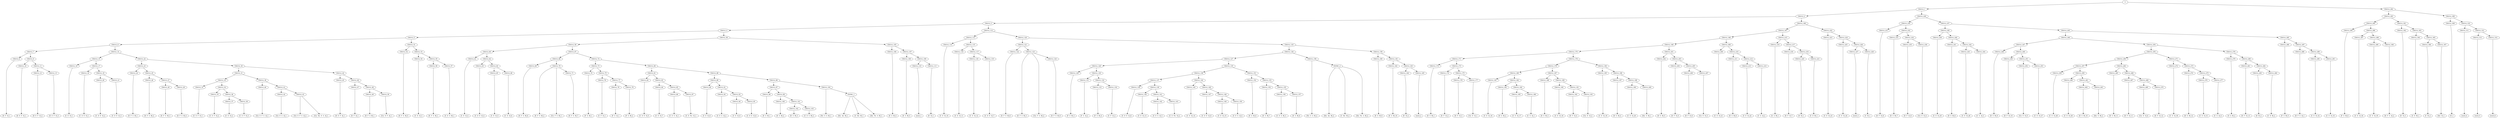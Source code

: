 digraph sample{
"S" -> "C84312_1";
"C84312_1" -> "C84312_2";
"C84312_2" -> "C84312_3";
"C84312_3" -> "C84312_4";
"C84312_4" -> "C84312_5";
"C84312_5" -> "C84312_6";
"C84312_6" -> "C84312_7";
"C84312_7" -> "C84312_8";
"C84312_8" -> "[D  F  G]_1";
"C84312_7" -> "C84312_9";
"C84312_9" -> "C84312_10";
"C84312_10" -> "[D  E  F  G]_1";
"C84312_9" -> "C84312_11";
"C84312_11" -> "C84312_12";
"C84312_12" -> "[D  E  F  G]_2";
"C84312_11" -> "C84312_13";
"C84312_13" -> "[D  E  F  G]_3";
"C84312_6" -> "C84312_14";
"C84312_14" -> "C84312_15";
"C84312_15" -> "C84312_16";
"C84312_16" -> "[C  E  G]_1";
"C84312_15" -> "C84312_17";
"C84312_17" -> "C84312_18";
"C84312_18" -> "[C  D  E  G]_1";
"C84312_17" -> "C84312_19";
"C84312_19" -> "C84312_20";
"C84312_20" -> "[C  D  E  G]_2";
"C84312_19" -> "C84312_21";
"C84312_21" -> "[C  D  E  G]_3";
"C84312_14" -> "C84312_22";
"C84312_22" -> "C84312_23";
"C84312_23" -> "C84312_24";
"C84312_24" -> "[D  F  G  B]_1";
"C84312_23" -> "C84312_25";
"C84312_25" -> "C84312_26";
"C84312_26" -> "[D  F  G  B]_2";
"C84312_25" -> "C84312_27";
"C84312_27" -> "C84312_28";
"C84312_28" -> "[D  F  G  B]_3";
"C84312_27" -> "C84312_29";
"C84312_29" -> "[D  F  G  B]_4";
"C84312_22" -> "C84312_30";
"C84312_30" -> "C84312_31";
"C84312_31" -> "C84312_32";
"C84312_32" -> "C84312_33";
"C84312_33" -> "[C  E  F  G]_1";
"C84312_32" -> "C84312_34";
"C84312_34" -> "C84312_35";
"C84312_35" -> "[C  E  F  G]_2";
"C84312_34" -> "C84312_36";
"C84312_36" -> "C84312_37";
"C84312_37" -> "[C  E  G]_2";
"C84312_36" -> "C84312_38";
"C84312_38" -> "[C  E  F  G]_3";
"C84312_31" -> "C84312_39";
"C84312_39" -> "C84312_40";
"C84312_40" -> "[Cis  E  F  G  A]_1";
"C84312_39" -> "C84312_41";
"C84312_41" -> "C84312_42";
"C84312_42" -> "[Cis  E  G  A]_1";
"C84312_41" -> "C84312_43";
"C84312_43" -> "[Cis  E  F  G  A]_2";
"C84312_43" -> "[Cis  Dis  E  G  A]_1";
"C84312_30" -> "C84312_44";
"C84312_44" -> "C84312_45";
"C84312_45" -> "[D  E  F  A]_1";
"C84312_44" -> "C84312_46";
"C84312_46" -> "C84312_47";
"C84312_47" -> "[D  F  A]_1";
"C84312_46" -> "C84312_48";
"C84312_48" -> "C84312_49";
"C84312_49" -> "[D  F  A  B]_1";
"C84312_48" -> "C84312_50";
"C84312_50" -> "[Cis  D  F  A]_1";
"C84312_5" -> "C84312_51";
"C84312_51" -> "C84312_52";
"C84312_52" -> "[D  F  G  B]_5";
"C84312_51" -> "C84312_53";
"C84312_53" -> "C84312_54";
"C84312_54" -> "[C  E  G]_3";
"C84312_53" -> "C84312_55";
"C84312_55" -> "C84312_56";
"C84312_56" -> "[E  F  G  B]_1";
"C84312_55" -> "C84312_57";
"C84312_57" -> "[C  E  G  B]_1";
"C84312_4" -> "C84312_58";
"C84312_58" -> "C84312_59";
"C84312_59" -> "C84312_60";
"C84312_60" -> "C84312_61";
"C84312_61" -> "[C  E  G]_4";
"C84312_60" -> "C84312_62";
"C84312_62" -> "C84312_63";
"C84312_63" -> "[C  D  E  G]_4";
"C84312_62" -> "C84312_64";
"C84312_64" -> "C84312_65";
"C84312_65" -> "[C  E  G]_5";
"C84312_64" -> "C84312_66";
"C84312_66" -> "[C  E  G]_6";
"C84312_59" -> "C84312_67";
"C84312_67" -> "C84312_68";
"C84312_68" -> "C84312_69";
"C84312_69" -> "[D  F  G  B]_6";
"C84312_68" -> "C84312_70";
"C84312_70" -> "[E  F  G  B]_2";
"C84312_70" -> "[Cis  F  G  B]_1";
"C84312_70" -> "C84312_71";
"C84312_71" -> "[D  F  G  B]_7";
"C84312_67" -> "C84312_72";
"C84312_72" -> "C84312_73";
"C84312_73" -> "C84312_74";
"C84312_74" -> "[F  G  B]_1";
"C84312_73" -> "C84312_75";
"C84312_75" -> "C84312_76";
"C84312_76" -> "[C  F  G]_1";
"C84312_75" -> "C84312_77";
"C84312_77" -> "C84312_78";
"C84312_78" -> "[F  G  A]_1";
"C84312_77" -> "C84312_79";
"C84312_79" -> "[F  G  B]_2";
"C84312_72" -> "C84312_80";
"C84312_80" -> "C84312_81";
"C84312_81" -> "C84312_82";
"C84312_82" -> "[C  D  E  G]_5";
"C84312_81" -> "C84312_83";
"C84312_83" -> "C84312_84";
"C84312_84" -> "[C  E  G]_7";
"C84312_83" -> "C84312_85";
"C84312_85" -> "C84312_86";
"C84312_86" -> "[C  E  G  A]_1";
"C84312_85" -> "C84312_87";
"C84312_87" -> "[C  E  Fis  G]_1";
"C84312_80" -> "C84312_88";
"C84312_88" -> "C84312_89";
"C84312_89" -> "C84312_90";
"C84312_90" -> "[C  E  G]_8";
"C84312_89" -> "C84312_91";
"C84312_91" -> "C84312_92";
"C84312_92" -> "[C  E  G  A]_2";
"C84312_91" -> "C84312_93";
"C84312_93" -> "C84312_94";
"C84312_94" -> "[C  E  G]_9";
"C84312_93" -> "C84312_95";
"C84312_95" -> "[C  D  E  G]_6";
"C84312_88" -> "C84312_96";
"C84312_96" -> "C84312_97";
"C84312_97" -> "C84312_98";
"C84312_98" -> "[E  G  B]_1";
"C84312_97" -> "C84312_99";
"C84312_99" -> "C84312_100";
"C84312_100" -> "[E  G  B]_2";
"C84312_99" -> "C84312_101";
"C84312_101" -> "C84312_102";
"C84312_102" -> "[E  G  B]_3";
"C84312_101" -> "C84312_103";
"C84312_103" -> "[C  E  G  B]_2";
"C84312_96" -> "C84312_104";
"C84312_104" -> "[Fis  G  A  B]_1";
"C84312_104" -> "C83581_1";
"C83581_1" -> "[Dis  Ais  B]_1";
"C83581_1" -> "[C  Dis  B]_1";
"C83581_1" -> "[Dis  Fis  A  B]_1";
"C84312_58" -> "C84312_105";
"C84312_105" -> "C84312_106";
"C84312_106" -> "[E  G  B]_4";
"C84312_105" -> "C84312_107";
"C84312_107" -> "C84312_108";
"C84312_108" -> "[E  G  B]_5";
"C84312_107" -> "C84312_109";
"C84312_109" -> "C84312_110";
"C84312_110" -> "[rest]_1";
"C84312_109" -> "C84312_111";
"C84312_111" -> "[E  G]_1";
"C84312_3" -> "C84312_112";
"C84312_112" -> "C84312_113";
"C84312_113" -> "C84312_114";
"C84312_114" -> "[C  E  G]_10";
"C84312_113" -> "C84312_115";
"C84312_115" -> "C84312_116";
"C84312_116" -> "[C  E  G]_11";
"C84312_115" -> "C84312_117";
"C84312_117" -> "C84312_118";
"C84312_118" -> "[C  E  G]_12";
"C84312_117" -> "C84312_119";
"C84312_119" -> "[C  D  E  G]_7";
"C84312_112" -> "C84312_120";
"C84312_120" -> "C84312_121";
"C84312_121" -> "C84312_122";
"C84312_122" -> "[D  F  G  B]_8";
"C84312_121" -> "C84312_123";
"C84312_123" -> "[E  F  G  B]_3";
"C84312_123" -> "[Cis  F  G  B]_2";
"C84312_123" -> "C84312_124";
"C84312_124" -> "[D  F  G  B]_9";
"C84312_120" -> "C84312_125";
"C84312_125" -> "C84312_126";
"C84312_126" -> "C84312_127";
"C84312_127" -> "C84312_128";
"C84312_128" -> "C84312_129";
"C84312_129" -> "[F  G  B]_3";
"C84312_128" -> "C84312_130";
"C84312_130" -> "C84312_131";
"C84312_131" -> "[F  G  A]_2";
"C84312_130" -> "C84312_132";
"C84312_132" -> "C84312_133";
"C84312_133" -> "[F  G  B]_4";
"C84312_132" -> "C84312_134";
"C84312_134" -> "[C  F  G]_2";
"C84312_127" -> "C84312_135";
"C84312_135" -> "C84312_136";
"C84312_136" -> "C84312_137";
"C84312_137" -> "C84312_138";
"C84312_138" -> "[C  D  E  G]_8";
"C84312_137" -> "C84312_139";
"C84312_139" -> "C84312_140";
"C84312_140" -> "[C  E  G]_13";
"C84312_139" -> "C84312_141";
"C84312_141" -> "C84312_142";
"C84312_142" -> "[C  E  G  A]_3";
"C84312_141" -> "C84312_143";
"C84312_143" -> "[C  E  Fis  G]_2";
"C84312_136" -> "C84312_144";
"C84312_144" -> "C84312_145";
"C84312_145" -> "[C  E  G]_14";
"C84312_144" -> "C84312_146";
"C84312_146" -> "C84312_147";
"C84312_147" -> "[C  D  E  G]_9";
"C84312_146" -> "C84312_148";
"C84312_148" -> "C84312_149";
"C84312_149" -> "[C  E  G]_15";
"C84312_148" -> "C84312_150";
"C84312_150" -> "[C  E  G  A]_4";
"C84312_135" -> "C84312_151";
"C84312_151" -> "C84312_152";
"C84312_152" -> "[E  G  B]_6";
"C84312_151" -> "C84312_153";
"C84312_153" -> "C84312_154";
"C84312_154" -> "[E  G  B]_7";
"C84312_153" -> "C84312_155";
"C84312_155" -> "C84312_156";
"C84312_156" -> "[C  E  G  B]_3";
"C84312_155" -> "C84312_157";
"C84312_157" -> "[E  G  B]_8";
"C84312_126" -> "C84312_158";
"C84312_158" -> "[Fis  G  A  B]_2";
"C84312_158" -> "C83581_2";
"C83581_2" -> "[Dis  Ais  B]_2";
"C83581_2" -> "[C  Dis  B]_2";
"C83581_2" -> "[Dis  Fis  A  B]_2";
"C84312_125" -> "C84312_159";
"C84312_159" -> "C84312_160";
"C84312_160" -> "[E  G  B]_9";
"C84312_159" -> "C84312_161";
"C84312_161" -> "C84312_162";
"C84312_162" -> "[E  G  B]_10";
"C84312_161" -> "C84312_163";
"C84312_163" -> "C84312_164";
"C84312_164" -> "[E  G]_2";
"C84312_163" -> "C84312_165";
"C84312_165" -> "[rest]_2";
"C84312_2" -> "C84312_166";
"C84312_166" -> "C84312_167";
"C84312_167" -> "C84312_168";
"C84312_168" -> "C84312_169";
"C84312_169" -> "C84312_170";
"C84312_170" -> "C84312_171";
"C84312_171" -> "C84312_172";
"C84312_172" -> "[D  G  B]_1";
"C84312_171" -> "C84312_173";
"C84312_173" -> "C84312_174";
"C84312_174" -> "[D  F  G]_2";
"C84312_173" -> "C84312_175";
"C84312_175" -> "C84312_176";
"C84312_176" -> "[D  F  G]_3";
"C84312_175" -> "C84312_177";
"C84312_177" -> "[Cis  E  G]_1";
"C84312_170" -> "C84312_178";
"C84312_178" -> "C84312_179";
"C84312_179" -> "C84312_180";
"C84312_180" -> "C84312_181";
"C84312_181" -> "[C  E  G]_16";
"C84312_180" -> "C84312_182";
"C84312_182" -> "C84312_183";
"C84312_183" -> "[D  G  B]_2";
"C84312_182" -> "C84312_184";
"C84312_184" -> "C84312_185";
"C84312_185" -> "[C  E  G]_17";
"C84312_184" -> "C84312_186";
"C84312_186" -> "[C  G  A]_1";
"C84312_179" -> "C84312_187";
"C84312_187" -> "C84312_188";
"C84312_188" -> "[D  G  B]_3";
"C84312_187" -> "C84312_189";
"C84312_189" -> "C84312_190";
"C84312_190" -> "[C  E  G]_18";
"C84312_189" -> "C84312_191";
"C84312_191" -> "C84312_192";
"C84312_192" -> "[D  F  G]_4";
"C84312_191" -> "C84312_193";
"C84312_193" -> "[Cis  E  G]_2";
"C84312_178" -> "C84312_194";
"C84312_194" -> "C84312_195";
"C84312_195" -> "[C  E  G]_19";
"C84312_194" -> "C84312_196";
"C84312_196" -> "C84312_197";
"C84312_197" -> "[D  G  B]_4";
"C84312_196" -> "C84312_198";
"C84312_198" -> "C84312_199";
"C84312_199" -> "[C  E  G]_20";
"C84312_198" -> "C84312_200";
"C84312_200" -> "[Dis  G  B]_1";
"C84312_169" -> "C84312_201";
"C84312_201" -> "C84312_202";
"C84312_202" -> "[D  G  B]_5";
"C84312_201" -> "C84312_203";
"C84312_203" -> "C84312_204";
"C84312_204" -> "[D  F  G]_5";
"C84312_203" -> "C84312_205";
"C84312_205" -> "C84312_206";
"C84312_206" -> "[D  F  G]_6";
"C84312_205" -> "C84312_207";
"C84312_207" -> "[Cis  E  G]_3";
"C84312_168" -> "C84312_208";
"C84312_208" -> "C84312_209";
"C84312_209" -> "[C  E  G]_21";
"C84312_208" -> "C84312_210";
"C84312_210" -> "C84312_211";
"C84312_211" -> "[D  G  B]_6";
"C84312_210" -> "C84312_212";
"C84312_212" -> "C84312_213";
"C84312_213" -> "[C  E  G]_22";
"C84312_212" -> "C84312_214";
"C84312_214" -> "[C  G  A]_2";
"C84312_167" -> "C84312_215";
"C84312_215" -> "C84312_216";
"C84312_216" -> "[G  A  B]_1";
"C84312_215" -> "C84312_217";
"C84312_217" -> "C84312_218";
"C84312_218" -> "[D  F  G]_7";
"C84312_217" -> "C84312_219";
"C84312_219" -> "C84312_220";
"C84312_220" -> "[D  E]_1";
"C84312_219" -> "C84312_221";
"C84312_221" -> "[C  D  B]_1";
"C84312_166" -> "C84312_222";
"C84312_222" -> "C84312_223";
"C84312_223" -> "[C  E  G]_23";
"C84312_222" -> "C84312_224";
"C84312_224" -> "C84312_225";
"C84312_225" -> "[C  E  G]_24";
"C84312_224" -> "C84312_226";
"C84312_226" -> "C84312_227";
"C84312_227" -> "[rest]_3";
"C84312_226" -> "C84312_228";
"C84312_228" -> "[C  E]_1";
"C84312_1" -> "C84312_229";
"C84312_229" -> "C84312_230";
"C84312_230" -> "C84312_231";
"C84312_231" -> "[D  F  G]_8";
"C84312_230" -> "C84312_232";
"C84312_232" -> "C84312_233";
"C84312_233" -> "[D  G  B]_7";
"C84312_232" -> "C84312_234";
"C84312_234" -> "C84312_235";
"C84312_235" -> "[D  F  G]_9";
"C84312_234" -> "C84312_236";
"C84312_236" -> "[Cis  E  G]_4";
"C84312_229" -> "C84312_237";
"C84312_237" -> "C84312_238";
"C84312_238" -> "C84312_239";
"C84312_239" -> "[C  E  G]_25";
"C84312_238" -> "C84312_240";
"C84312_240" -> "C84312_241";
"C84312_241" -> "[D  G  B]_8";
"C84312_240" -> "C84312_242";
"C84312_242" -> "C84312_243";
"C84312_243" -> "[C  E  G]_26";
"C84312_242" -> "C84312_244";
"C84312_244" -> "[C  G  A]_3";
"C84312_237" -> "C84312_245";
"C84312_245" -> "C84312_246";
"C84312_246" -> "C84312_247";
"C84312_247" -> "C84312_248";
"C84312_248" -> "[D  G  B]_9";
"C84312_247" -> "C84312_249";
"C84312_249" -> "C84312_250";
"C84312_250" -> "[D  F  G]_10";
"C84312_249" -> "C84312_251";
"C84312_251" -> "C84312_252";
"C84312_252" -> "[Cis  E  G]_5";
"C84312_251" -> "C84312_253";
"C84312_253" -> "[C  E  G]_27";
"C84312_246" -> "C84312_254";
"C84312_254" -> "C84312_255";
"C84312_255" -> "C84312_256";
"C84312_256" -> "C84312_257";
"C84312_257" -> "C84312_258";
"C84312_258" -> "[C  E  G]_28";
"C84312_257" -> "C84312_259";
"C84312_259" -> "C84312_260";
"C84312_260" -> "[C  E  G]_29";
"C84312_259" -> "C84312_261";
"C84312_261" -> "C84312_262";
"C84312_262" -> "[D  G  B]_10";
"C84312_261" -> "C84312_263";
"C84312_263" -> "[Dis  G  B]_2";
"C84312_256" -> "C84312_264";
"C84312_264" -> "C84312_265";
"C84312_265" -> "[D  G  B]_11";
"C84312_264" -> "C84312_266";
"C84312_266" -> "C84312_267";
"C84312_267" -> "[D  F  G]_11";
"C84312_266" -> "C84312_268";
"C84312_268" -> "C84312_269";
"C84312_269" -> "[Cis  E  G]_6";
"C84312_268" -> "C84312_270";
"C84312_270" -> "[D  F  G]_12";
"C84312_255" -> "C84312_271";
"C84312_271" -> "C84312_272";
"C84312_272" -> "[C  E  G]_30";
"C84312_271" -> "C84312_273";
"C84312_273" -> "C84312_274";
"C84312_274" -> "[D  G  B]_12";
"C84312_273" -> "C84312_275";
"C84312_275" -> "C84312_276";
"C84312_276" -> "[C  E  G]_31";
"C84312_275" -> "C84312_277";
"C84312_277" -> "[C  G  A]_4";
"C84312_254" -> "C84312_278";
"C84312_278" -> "C84312_279";
"C84312_279" -> "[G  A  B]_2";
"C84312_278" -> "C84312_280";
"C84312_280" -> "C84312_281";
"C84312_281" -> "[D  F  G]_13";
"C84312_280" -> "C84312_282";
"C84312_282" -> "C84312_283";
"C84312_283" -> "[D  E]_2";
"C84312_282" -> "C84312_284";
"C84312_284" -> "[C  D  B]_2";
"C84312_245" -> "C84312_285";
"C84312_285" -> "C84312_286";
"C84312_286" -> "[F  G  B]_5";
"C84312_285" -> "C84312_287";
"C84312_287" -> "C84312_288";
"C84312_288" -> "[D  F  G  A]_1";
"C84312_287" -> "C84312_289";
"C84312_289" -> "C84312_290";
"C84312_290" -> "[C  E  G]_32";
"C84312_289" -> "C84312_291";
"C84312_291" -> "[C  E  G]_33";
"S" -> "C84312_292";
"C84312_292" -> "C84312_293";
"C84312_293" -> "C84312_294";
"C84312_294" -> "C84312_295";
"C84312_295" -> "[F  G  B]_6";
"C84312_294" -> "C84312_296";
"C84312_296" -> "C84312_297";
"C84312_297" -> "[C  E  G]_34";
"C84312_296" -> "C84312_298";
"C84312_298" -> "C84312_299";
"C84312_299" -> "[C  E  G]_35";
"C84312_298" -> "C84312_300";
"C84312_300" -> "[D  F  G  A]_2";
"C84312_293" -> "C84312_301";
"C84312_301" -> "C84312_302";
"C84312_302" -> "[E  G]_3";
"C84312_301" -> "C84312_303";
"C84312_303" -> "C84312_304";
"C84312_304" -> "[C  E  B]_1";
"C84312_303" -> "C84312_305";
"C84312_305" -> "C84312_306";
"C84312_306" -> "[C  E]_2";
"C84312_305" -> "C84312_307";
"C84312_307" -> "[Dis  G]_1";
"C84312_292" -> "C84312_308";
"C84312_308" -> "C84312_309";
"C84312_309" -> "[C]_1";
"C84312_308" -> "C84312_310";
"C84312_310" -> "C84312_311";
"C84312_311" -> "[rest]_4";
"C84312_310" -> "C84312_312";
"C84312_312" -> "C84312_313";
"C84312_313" -> "[rest]_5";
"C84312_312" -> "C84312_314";
"C84312_314" -> "[rest]_6";

{rank = min; "S";}
{rank = same; "C84312_1"; "C84312_292";}
{rank = same; "C84312_2"; "C84312_229"; "C84312_293"; "C84312_308";}
{rank = same; "C84312_3"; "C84312_166"; "C84312_230"; "C84312_237"; "C84312_294"; "C84312_301"; "C84312_309"; "C84312_310";}
{rank = same; "C84312_4"; "C84312_112"; "C84312_167"; "C84312_222"; "C84312_231"; "C84312_232"; "C84312_238"; "C84312_245"; "C84312_295"; "C84312_296"; "C84312_302"; "C84312_303"; "C84312_311"; "C84312_312";}
{rank = same; "C84312_5"; "C84312_58"; "C84312_113"; "C84312_120"; "C84312_168"; "C84312_215"; "C84312_223"; "C84312_224"; "C84312_233"; "C84312_234"; "C84312_239"; "C84312_240"; "C84312_246"; "C84312_285"; "C84312_297"; "C84312_298"; "C84312_304"; "C84312_305"; "C84312_313"; "C84312_314";}
{rank = same; "C84312_6"; "C84312_51"; "C84312_59"; "C84312_105"; "C84312_114"; "C84312_115"; "C84312_121"; "C84312_125"; "C84312_169"; "C84312_208"; "C84312_216"; "C84312_217"; "C84312_225"; "C84312_226"; "C84312_235"; "C84312_236"; "C84312_241"; "C84312_242"; "C84312_247"; "C84312_254"; "C84312_286"; "C84312_287"; "C84312_299"; "C84312_300"; "C84312_306"; "C84312_307";}
{rank = same; "C84312_7"; "C84312_14"; "C84312_52"; "C84312_53"; "C84312_60"; "C84312_67"; "C84312_106"; "C84312_107"; "C84312_116"; "C84312_117"; "C84312_122"; "C84312_123"; "C84312_126"; "C84312_159"; "C84312_170"; "C84312_201"; "C84312_209"; "C84312_210"; "C84312_218"; "C84312_219"; "C84312_227"; "C84312_228"; "C84312_243"; "C84312_244"; "C84312_248"; "C84312_249"; "C84312_255"; "C84312_278"; "C84312_288"; "C84312_289";}
{rank = same; "C84312_8"; "C84312_9"; "C84312_15"; "C84312_22"; "C84312_54"; "C84312_55"; "C84312_61"; "C84312_62"; "C84312_68"; "C84312_72"; "C84312_108"; "C84312_109"; "C84312_118"; "C84312_119"; "C84312_124"; "C84312_127"; "C84312_158"; "C84312_160"; "C84312_161"; "C84312_171"; "C84312_178"; "C84312_202"; "C84312_203"; "C84312_211"; "C84312_212"; "C84312_220"; "C84312_221"; "C84312_250"; "C84312_251"; "C84312_256"; "C84312_271"; "C84312_279"; "C84312_280"; "C84312_290"; "C84312_291";}
{rank = same; "C84312_10"; "C84312_11"; "C84312_16"; "C84312_17"; "C84312_23"; "C84312_30"; "C84312_56"; "C84312_57"; "C84312_63"; "C84312_64"; "C84312_69"; "C84312_70"; "C84312_73"; "C84312_80"; "C84312_110"; "C84312_111"; "C84312_128"; "C84312_135"; "C83581_2"; "C84312_162"; "C84312_163"; "C84312_172"; "C84312_173"; "C84312_179"; "C84312_194"; "C84312_204"; "C84312_205"; "C84312_213"; "C84312_214"; "C84312_252"; "C84312_253"; "C84312_257"; "C84312_264"; "C84312_272"; "C84312_273"; "C84312_281"; "C84312_282";}
{rank = same; "C84312_12"; "C84312_13"; "C84312_18"; "C84312_19"; "C84312_24"; "C84312_25"; "C84312_31"; "C84312_44"; "C84312_65"; "C84312_66"; "C84312_71"; "C84312_74"; "C84312_75"; "C84312_81"; "C84312_88"; "C84312_129"; "C84312_130"; "C84312_136"; "C84312_151"; "C84312_164"; "C84312_165"; "C84312_174"; "C84312_175"; "C84312_180"; "C84312_187"; "C84312_195"; "C84312_196"; "C84312_206"; "C84312_207"; "C84312_258"; "C84312_259"; "C84312_265"; "C84312_266"; "C84312_274"; "C84312_275"; "C84312_283"; "C84312_284";}
{rank = same; "C84312_20"; "C84312_21"; "C84312_26"; "C84312_27"; "C84312_32"; "C84312_39"; "C84312_45"; "C84312_46"; "C84312_76"; "C84312_77"; "C84312_82"; "C84312_83"; "C84312_89"; "C84312_96"; "C84312_131"; "C84312_132"; "C84312_137"; "C84312_144"; "C84312_152"; "C84312_153"; "C84312_176"; "C84312_177"; "C84312_181"; "C84312_182"; "C84312_188"; "C84312_189"; "C84312_197"; "C84312_198"; "C84312_260"; "C84312_261"; "C84312_267"; "C84312_268"; "C84312_276"; "C84312_277";}
{rank = same; "C84312_28"; "C84312_29"; "C84312_33"; "C84312_34"; "C84312_40"; "C84312_41"; "C84312_47"; "C84312_48"; "C84312_78"; "C84312_79"; "C84312_84"; "C84312_85"; "C84312_90"; "C84312_91"; "C84312_97"; "C84312_104"; "C84312_133"; "C84312_134"; "C84312_138"; "C84312_139"; "C84312_145"; "C84312_146"; "C84312_154"; "C84312_155"; "C84312_183"; "C84312_184"; "C84312_190"; "C84312_191"; "C84312_199"; "C84312_200"; "C84312_262"; "C84312_263"; "C84312_269"; "C84312_270";}
{rank = same; "C84312_35"; "C84312_36"; "C84312_42"; "C84312_43"; "C84312_49"; "C84312_50"; "C84312_86"; "C84312_87"; "C84312_92"; "C84312_93"; "C84312_98"; "C84312_99"; "C83581_1"; "C84312_140"; "C84312_141"; "C84312_147"; "C84312_148"; "C84312_156"; "C84312_157"; "C84312_185"; "C84312_186"; "C84312_192"; "C84312_193";}
{rank = same; "C84312_37"; "C84312_38"; "C84312_94"; "C84312_95"; "C84312_100"; "C84312_101"; "C84312_142"; "C84312_143"; "C84312_149"; "C84312_150";}
{rank = same; "C84312_102"; "C84312_103";}
{rank = same; "[C  D  B]_1"; "[C  D  B]_2"; "[C  D  E  G]_1"; "[C  D  E  G]_2"; "[C  D  E  G]_3"; "[C  D  E  G]_4"; "[C  D  E  G]_5"; "[C  D  E  G]_6"; "[C  D  E  G]_7"; "[C  D  E  G]_8"; "[C  D  E  G]_9"; "[C  Dis  B]_1"; "[C  Dis  B]_2"; "[C  E  B]_1"; "[C  E  F  G]_1"; "[C  E  F  G]_2"; "[C  E  F  G]_3"; "[C  E  Fis  G]_1"; "[C  E  Fis  G]_2"; "[C  E  G  A]_1"; "[C  E  G  A]_2"; "[C  E  G  A]_3"; "[C  E  G  A]_4"; "[C  E  G  B]_1"; "[C  E  G  B]_2"; "[C  E  G  B]_3"; "[C  E  G]_1"; "[C  E  G]_2"; "[C  E  G]_3"; "[C  E  G]_4"; "[C  E  G]_5"; "[C  E  G]_6"; "[C  E  G]_7"; "[C  E  G]_8"; "[C  E  G]_9"; "[C  E  G]_10"; "[C  E  G]_11"; "[C  E  G]_12"; "[C  E  G]_13"; "[C  E  G]_14"; "[C  E  G]_15"; "[C  E  G]_16"; "[C  E  G]_17"; "[C  E  G]_18"; "[C  E  G]_19"; "[C  E  G]_20"; "[C  E  G]_21"; "[C  E  G]_22"; "[C  E  G]_23"; "[C  E  G]_24"; "[C  E  G]_25"; "[C  E  G]_26"; "[C  E  G]_27"; "[C  E  G]_28"; "[C  E  G]_29"; "[C  E  G]_30"; "[C  E  G]_31"; "[C  E  G]_32"; "[C  E  G]_33"; "[C  E  G]_34"; "[C  E  G]_35"; "[C  E]_1"; "[C  E]_2"; "[C  F  G]_1"; "[C  F  G]_2"; "[C  G  A]_1"; "[C  G  A]_2"; "[C  G  A]_3"; "[C  G  A]_4"; "[C]_1"; "[Cis  D  F  A]_1"; "[Cis  Dis  E  G  A]_1"; "[Cis  E  F  G  A]_1"; "[Cis  E  F  G  A]_2"; "[Cis  E  G  A]_1"; "[Cis  E  G]_1"; "[Cis  E  G]_2"; "[Cis  E  G]_3"; "[Cis  E  G]_4"; "[Cis  E  G]_5"; "[Cis  E  G]_6"; "[Cis  F  G  B]_1"; "[Cis  F  G  B]_2"; "[D  E  F  A]_1"; "[D  E  F  G]_1"; "[D  E  F  G]_2"; "[D  E  F  G]_3"; "[D  E]_1"; "[D  E]_2"; "[D  F  A  B]_1"; "[D  F  A]_1"; "[D  F  G  A]_1"; "[D  F  G  A]_2"; "[D  F  G  B]_1"; "[D  F  G  B]_2"; "[D  F  G  B]_3"; "[D  F  G  B]_4"; "[D  F  G  B]_5"; "[D  F  G  B]_6"; "[D  F  G  B]_7"; "[D  F  G  B]_8"; "[D  F  G  B]_9"; "[D  F  G]_1"; "[D  F  G]_2"; "[D  F  G]_3"; "[D  F  G]_4"; "[D  F  G]_5"; "[D  F  G]_6"; "[D  F  G]_7"; "[D  F  G]_8"; "[D  F  G]_9"; "[D  F  G]_10"; "[D  F  G]_11"; "[D  F  G]_12"; "[D  F  G]_13"; "[D  G  B]_1"; "[D  G  B]_2"; "[D  G  B]_3"; "[D  G  B]_4"; "[D  G  B]_5"; "[D  G  B]_6"; "[D  G  B]_7"; "[D  G  B]_8"; "[D  G  B]_9"; "[D  G  B]_10"; "[D  G  B]_11"; "[D  G  B]_12"; "[Dis  Ais  B]_1"; "[Dis  Ais  B]_2"; "[Dis  Fis  A  B]_1"; "[Dis  Fis  A  B]_2"; "[Dis  G  B]_1"; "[Dis  G  B]_2"; "[Dis  G]_1"; "[E  F  G  B]_1"; "[E  F  G  B]_2"; "[E  F  G  B]_3"; "[E  G  B]_1"; "[E  G  B]_2"; "[E  G  B]_3"; "[E  G  B]_4"; "[E  G  B]_5"; "[E  G  B]_6"; "[E  G  B]_7"; "[E  G  B]_8"; "[E  G  B]_9"; "[E  G  B]_10"; "[E  G]_1"; "[E  G]_2"; "[E  G]_3"; "[F  G  A]_1"; "[F  G  A]_2"; "[F  G  B]_1"; "[F  G  B]_2"; "[F  G  B]_3"; "[F  G  B]_4"; "[F  G  B]_5"; "[F  G  B]_6"; "[Fis  G  A  B]_1"; "[Fis  G  A  B]_2"; "[G  A  B]_1"; "[G  A  B]_2"; "[rest]_1"; "[rest]_2"; "[rest]_3"; "[rest]_4"; "[rest]_5"; "[rest]_6";}
}
